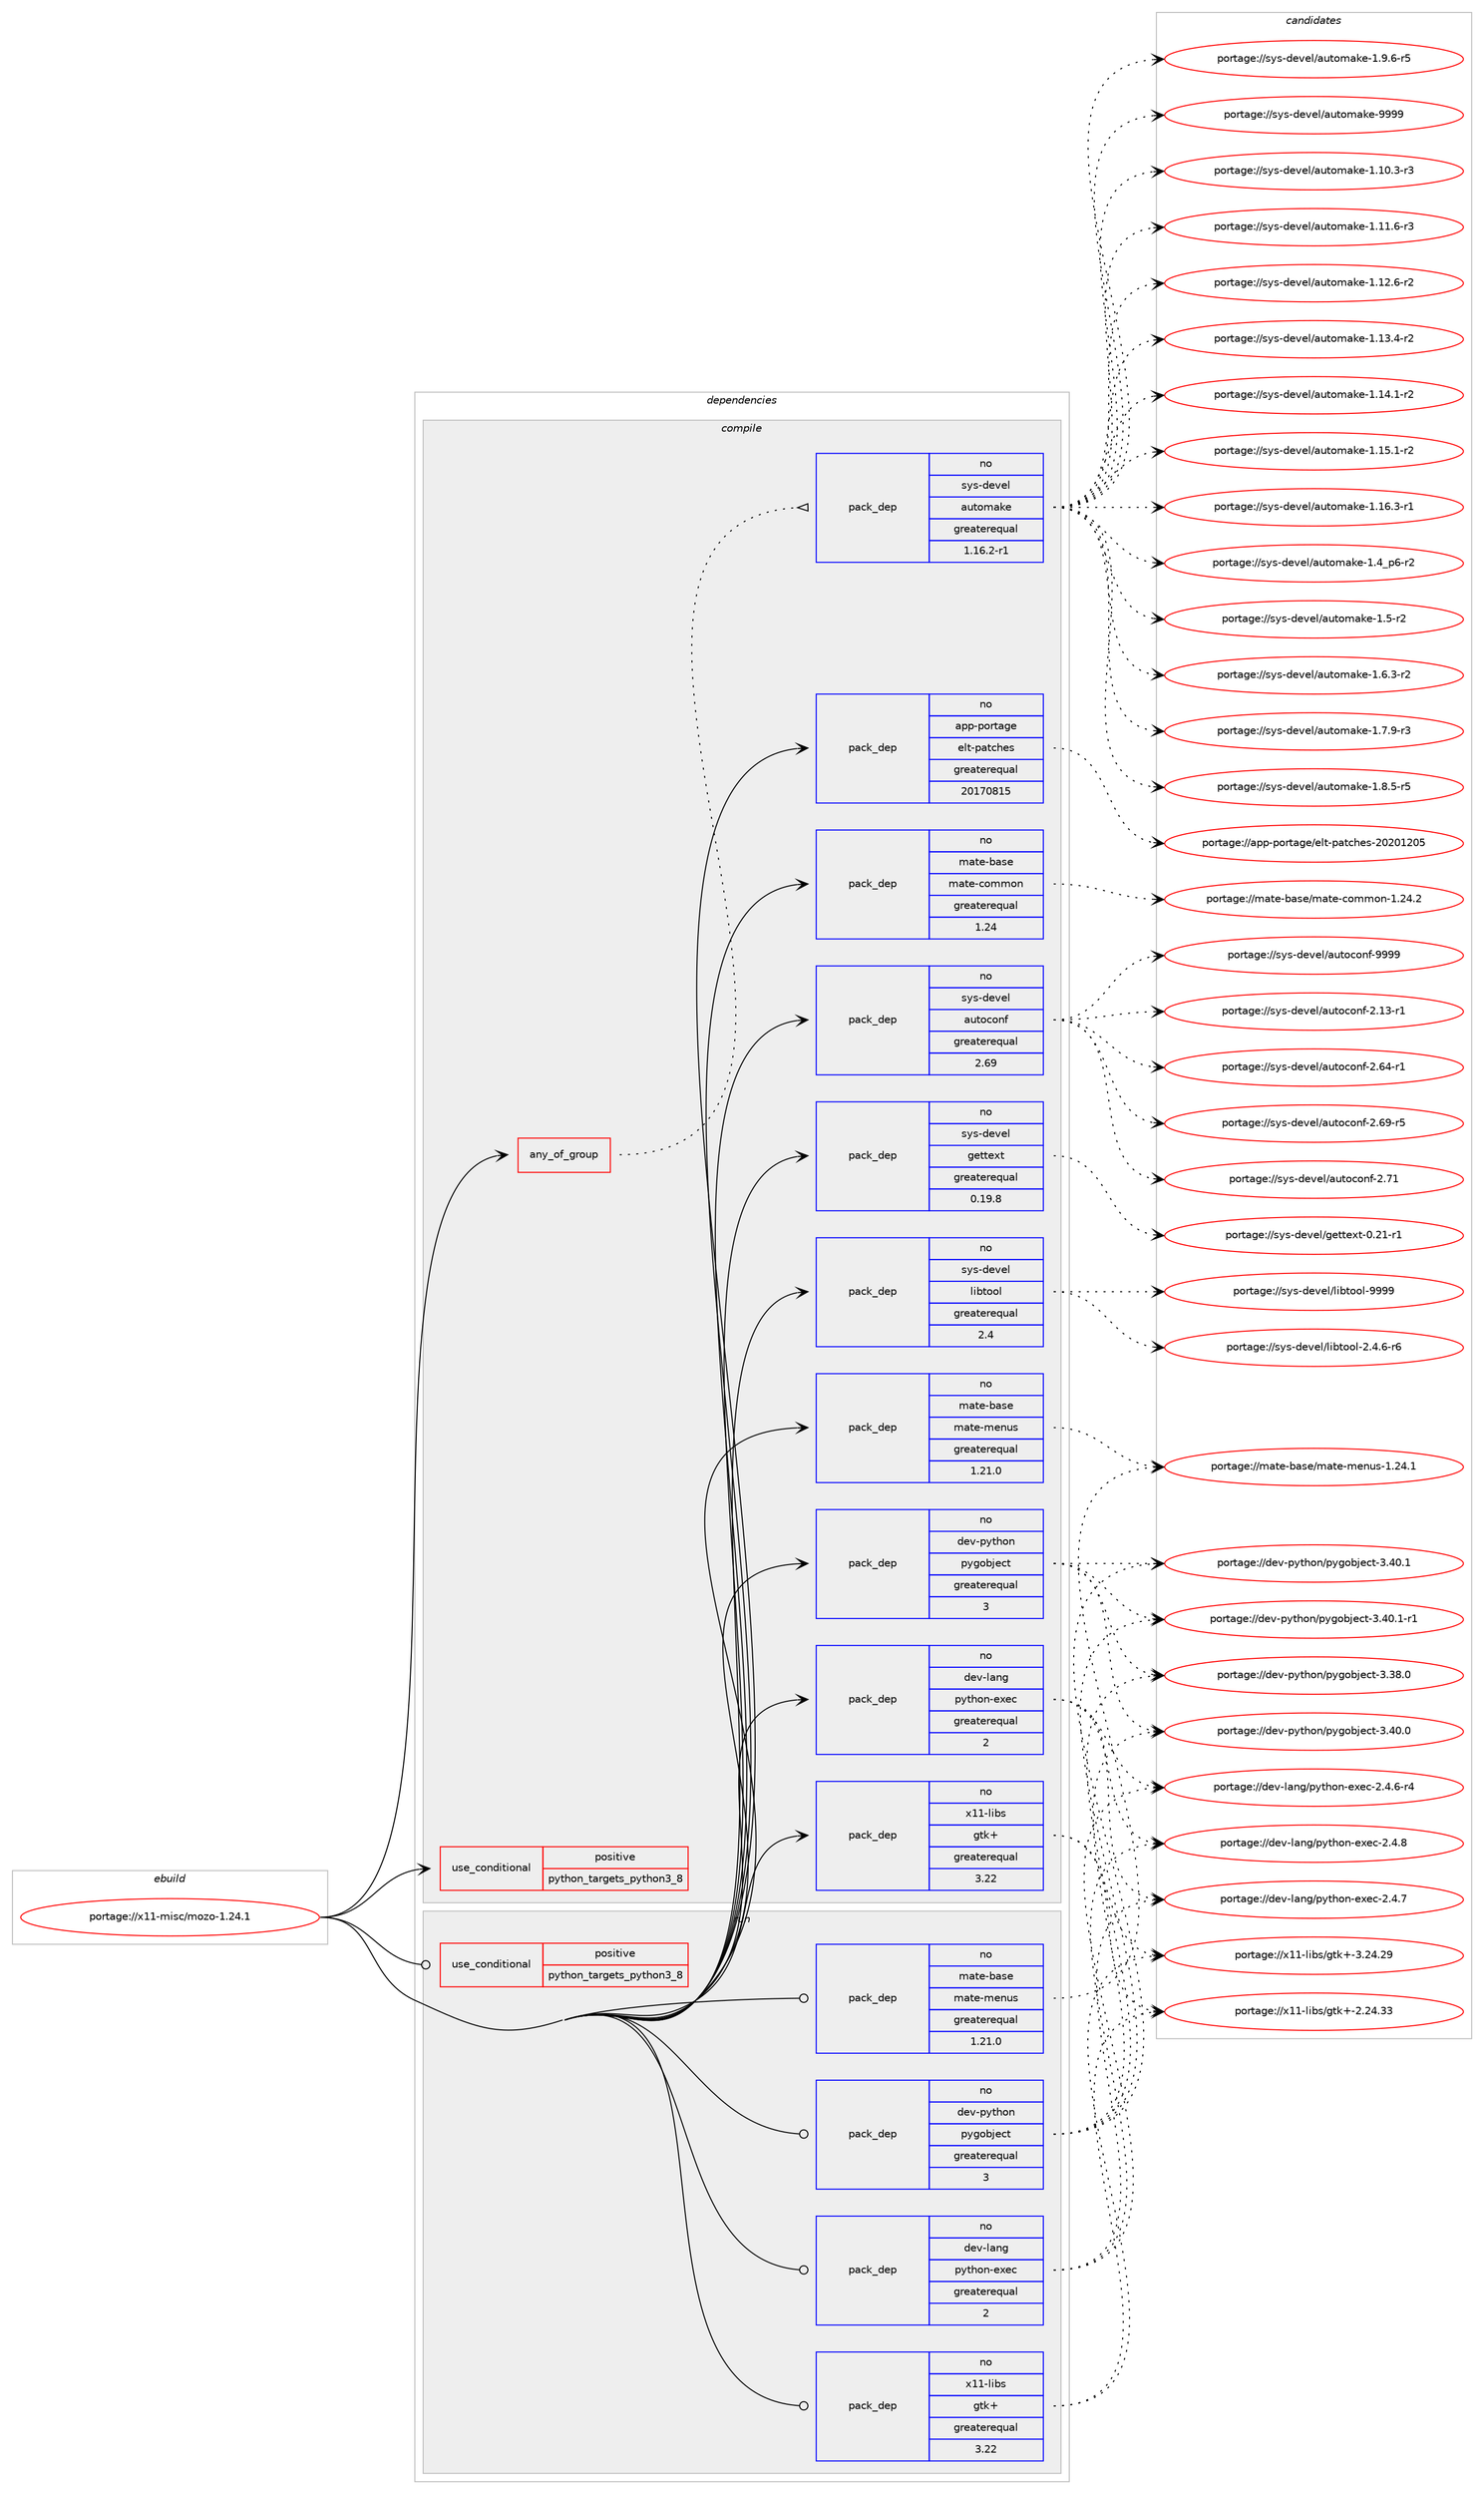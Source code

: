 digraph prolog {

# *************
# Graph options
# *************

newrank=true;
concentrate=true;
compound=true;
graph [rankdir=LR,fontname=Helvetica,fontsize=10,ranksep=1.5];#, ranksep=2.5, nodesep=0.2];
edge  [arrowhead=vee];
node  [fontname=Helvetica,fontsize=10];

# **********
# The ebuild
# **********

subgraph cluster_leftcol {
color=gray;
rank=same;
label=<<i>ebuild</i>>;
id [label="portage://x11-misc/mozo-1.24.1", color=red, width=4, href="../x11-misc/mozo-1.24.1.svg"];
}

# ****************
# The dependencies
# ****************

subgraph cluster_midcol {
color=gray;
label=<<i>dependencies</i>>;
subgraph cluster_compile {
fillcolor="#eeeeee";
style=filled;
label=<<i>compile</i>>;
subgraph any14 {
dependency448 [label=<<TABLE BORDER="0" CELLBORDER="1" CELLSPACING="0" CELLPADDING="4"><TR><TD CELLPADDING="10">any_of_group</TD></TR></TABLE>>, shape=none, color=red];subgraph pack274 {
dependency449 [label=<<TABLE BORDER="0" CELLBORDER="1" CELLSPACING="0" CELLPADDING="4" WIDTH="220"><TR><TD ROWSPAN="6" CELLPADDING="30">pack_dep</TD></TR><TR><TD WIDTH="110">no</TD></TR><TR><TD>sys-devel</TD></TR><TR><TD>automake</TD></TR><TR><TD>greaterequal</TD></TR><TR><TD>1.16.2-r1</TD></TR></TABLE>>, shape=none, color=blue];
}
dependency448:e -> dependency449:w [weight=20,style="dotted",arrowhead="oinv"];
}
id:e -> dependency448:w [weight=20,style="solid",arrowhead="vee"];
subgraph cond162 {
dependency450 [label=<<TABLE BORDER="0" CELLBORDER="1" CELLSPACING="0" CELLPADDING="4"><TR><TD ROWSPAN="3" CELLPADDING="10">use_conditional</TD></TR><TR><TD>positive</TD></TR><TR><TD>python_targets_python3_8</TD></TR></TABLE>>, shape=none, color=red];
# *** BEGIN UNKNOWN DEPENDENCY TYPE (TODO) ***
# dependency450 -> package_dependency(portage://x11-misc/mozo-1.24.1,install,no,dev-lang,python,none,[,,],[slot(3.8)],[use(enable(xml),none)])
# *** END UNKNOWN DEPENDENCY TYPE (TODO) ***

}
id:e -> dependency450:w [weight=20,style="solid",arrowhead="vee"];
# *** BEGIN UNKNOWN DEPENDENCY TYPE (TODO) ***
# id -> package_dependency(portage://x11-misc/mozo-1.24.1,install,no,app-arch,xz-utils,none,[,,],[],[])
# *** END UNKNOWN DEPENDENCY TYPE (TODO) ***

subgraph pack275 {
dependency451 [label=<<TABLE BORDER="0" CELLBORDER="1" CELLSPACING="0" CELLPADDING="4" WIDTH="220"><TR><TD ROWSPAN="6" CELLPADDING="30">pack_dep</TD></TR><TR><TD WIDTH="110">no</TD></TR><TR><TD>app-portage</TD></TR><TR><TD>elt-patches</TD></TR><TR><TD>greaterequal</TD></TR><TR><TD>20170815</TD></TR></TABLE>>, shape=none, color=blue];
}
id:e -> dependency451:w [weight=20,style="solid",arrowhead="vee"];
subgraph pack276 {
dependency452 [label=<<TABLE BORDER="0" CELLBORDER="1" CELLSPACING="0" CELLPADDING="4" WIDTH="220"><TR><TD ROWSPAN="6" CELLPADDING="30">pack_dep</TD></TR><TR><TD WIDTH="110">no</TD></TR><TR><TD>dev-lang</TD></TR><TR><TD>python-exec</TD></TR><TR><TD>greaterequal</TD></TR><TR><TD>2</TD></TR></TABLE>>, shape=none, color=blue];
}
id:e -> dependency452:w [weight=20,style="solid",arrowhead="vee"];
subgraph pack277 {
dependency453 [label=<<TABLE BORDER="0" CELLBORDER="1" CELLSPACING="0" CELLPADDING="4" WIDTH="220"><TR><TD ROWSPAN="6" CELLPADDING="30">pack_dep</TD></TR><TR><TD WIDTH="110">no</TD></TR><TR><TD>dev-python</TD></TR><TR><TD>pygobject</TD></TR><TR><TD>greaterequal</TD></TR><TR><TD>3</TD></TR></TABLE>>, shape=none, color=blue];
}
id:e -> dependency453:w [weight=20,style="solid",arrowhead="vee"];
# *** BEGIN UNKNOWN DEPENDENCY TYPE (TODO) ***
# id -> package_dependency(portage://x11-misc/mozo-1.24.1,install,no,dev-util,desktop-file-utils,none,[,,],[],[])
# *** END UNKNOWN DEPENDENCY TYPE (TODO) ***

subgraph pack278 {
dependency454 [label=<<TABLE BORDER="0" CELLBORDER="1" CELLSPACING="0" CELLPADDING="4" WIDTH="220"><TR><TD ROWSPAN="6" CELLPADDING="30">pack_dep</TD></TR><TR><TD WIDTH="110">no</TD></TR><TR><TD>mate-base</TD></TR><TR><TD>mate-common</TD></TR><TR><TD>greaterequal</TD></TR><TR><TD>1.24</TD></TR></TABLE>>, shape=none, color=blue];
}
id:e -> dependency454:w [weight=20,style="solid",arrowhead="vee"];
subgraph pack279 {
dependency455 [label=<<TABLE BORDER="0" CELLBORDER="1" CELLSPACING="0" CELLPADDING="4" WIDTH="220"><TR><TD ROWSPAN="6" CELLPADDING="30">pack_dep</TD></TR><TR><TD WIDTH="110">no</TD></TR><TR><TD>mate-base</TD></TR><TR><TD>mate-menus</TD></TR><TR><TD>greaterequal</TD></TR><TR><TD>1.21.0</TD></TR></TABLE>>, shape=none, color=blue];
}
id:e -> dependency455:w [weight=20,style="solid",arrowhead="vee"];
subgraph pack280 {
dependency456 [label=<<TABLE BORDER="0" CELLBORDER="1" CELLSPACING="0" CELLPADDING="4" WIDTH="220"><TR><TD ROWSPAN="6" CELLPADDING="30">pack_dep</TD></TR><TR><TD WIDTH="110">no</TD></TR><TR><TD>sys-devel</TD></TR><TR><TD>autoconf</TD></TR><TR><TD>greaterequal</TD></TR><TR><TD>2.69</TD></TR></TABLE>>, shape=none, color=blue];
}
id:e -> dependency456:w [weight=20,style="solid",arrowhead="vee"];
subgraph pack281 {
dependency457 [label=<<TABLE BORDER="0" CELLBORDER="1" CELLSPACING="0" CELLPADDING="4" WIDTH="220"><TR><TD ROWSPAN="6" CELLPADDING="30">pack_dep</TD></TR><TR><TD WIDTH="110">no</TD></TR><TR><TD>sys-devel</TD></TR><TR><TD>gettext</TD></TR><TR><TD>greaterequal</TD></TR><TR><TD>0.19.8</TD></TR></TABLE>>, shape=none, color=blue];
}
id:e -> dependency457:w [weight=20,style="solid",arrowhead="vee"];
# *** BEGIN UNKNOWN DEPENDENCY TYPE (TODO) ***
# id -> package_dependency(portage://x11-misc/mozo-1.24.1,install,no,sys-devel,gnuconfig,none,[,,],[],[])
# *** END UNKNOWN DEPENDENCY TYPE (TODO) ***

subgraph pack282 {
dependency458 [label=<<TABLE BORDER="0" CELLBORDER="1" CELLSPACING="0" CELLPADDING="4" WIDTH="220"><TR><TD ROWSPAN="6" CELLPADDING="30">pack_dep</TD></TR><TR><TD WIDTH="110">no</TD></TR><TR><TD>sys-devel</TD></TR><TR><TD>libtool</TD></TR><TR><TD>greaterequal</TD></TR><TR><TD>2.4</TD></TR></TABLE>>, shape=none, color=blue];
}
id:e -> dependency458:w [weight=20,style="solid",arrowhead="vee"];
# *** BEGIN UNKNOWN DEPENDENCY TYPE (TODO) ***
# id -> package_dependency(portage://x11-misc/mozo-1.24.1,install,no,virtual,pkgconfig,none,[,,],[],[])
# *** END UNKNOWN DEPENDENCY TYPE (TODO) ***

# *** BEGIN UNKNOWN DEPENDENCY TYPE (TODO) ***
# id -> package_dependency(portage://x11-misc/mozo-1.24.1,install,no,x11-libs,gdk-pixbuf,none,[,,],[slot(2)],[use(enable(introspection),none)])
# *** END UNKNOWN DEPENDENCY TYPE (TODO) ***

subgraph pack283 {
dependency459 [label=<<TABLE BORDER="0" CELLBORDER="1" CELLSPACING="0" CELLPADDING="4" WIDTH="220"><TR><TD ROWSPAN="6" CELLPADDING="30">pack_dep</TD></TR><TR><TD WIDTH="110">no</TD></TR><TR><TD>x11-libs</TD></TR><TR><TD>gtk+</TD></TR><TR><TD>greaterequal</TD></TR><TR><TD>3.22</TD></TR></TABLE>>, shape=none, color=blue];
}
id:e -> dependency459:w [weight=20,style="solid",arrowhead="vee"];
# *** BEGIN UNKNOWN DEPENDENCY TYPE (TODO) ***
# id -> package_dependency(portage://x11-misc/mozo-1.24.1,install,no,x11-misc,shared-mime-info,none,[,,],[],[])
# *** END UNKNOWN DEPENDENCY TYPE (TODO) ***

# *** BEGIN UNKNOWN DEPENDENCY TYPE (TODO) ***
# id -> package_dependency(portage://x11-misc/mozo-1.24.1,install,strong,x11-misc,mate-menu-editor,none,[,,],[],[])
# *** END UNKNOWN DEPENDENCY TYPE (TODO) ***

}
subgraph cluster_compileandrun {
fillcolor="#eeeeee";
style=filled;
label=<<i>compile and run</i>>;
}
subgraph cluster_run {
fillcolor="#eeeeee";
style=filled;
label=<<i>run</i>>;
subgraph cond163 {
dependency460 [label=<<TABLE BORDER="0" CELLBORDER="1" CELLSPACING="0" CELLPADDING="4"><TR><TD ROWSPAN="3" CELLPADDING="10">use_conditional</TD></TR><TR><TD>positive</TD></TR><TR><TD>python_targets_python3_8</TD></TR></TABLE>>, shape=none, color=red];
# *** BEGIN UNKNOWN DEPENDENCY TYPE (TODO) ***
# dependency460 -> package_dependency(portage://x11-misc/mozo-1.24.1,run,no,dev-lang,python,none,[,,],[slot(3.8)],[use(enable(xml),none)])
# *** END UNKNOWN DEPENDENCY TYPE (TODO) ***

}
id:e -> dependency460:w [weight=20,style="solid",arrowhead="odot"];
subgraph pack284 {
dependency461 [label=<<TABLE BORDER="0" CELLBORDER="1" CELLSPACING="0" CELLPADDING="4" WIDTH="220"><TR><TD ROWSPAN="6" CELLPADDING="30">pack_dep</TD></TR><TR><TD WIDTH="110">no</TD></TR><TR><TD>dev-lang</TD></TR><TR><TD>python-exec</TD></TR><TR><TD>greaterequal</TD></TR><TR><TD>2</TD></TR></TABLE>>, shape=none, color=blue];
}
id:e -> dependency461:w [weight=20,style="solid",arrowhead="odot"];
subgraph pack285 {
dependency462 [label=<<TABLE BORDER="0" CELLBORDER="1" CELLSPACING="0" CELLPADDING="4" WIDTH="220"><TR><TD ROWSPAN="6" CELLPADDING="30">pack_dep</TD></TR><TR><TD WIDTH="110">no</TD></TR><TR><TD>dev-python</TD></TR><TR><TD>pygobject</TD></TR><TR><TD>greaterequal</TD></TR><TR><TD>3</TD></TR></TABLE>>, shape=none, color=blue];
}
id:e -> dependency462:w [weight=20,style="solid",arrowhead="odot"];
subgraph pack286 {
dependency463 [label=<<TABLE BORDER="0" CELLBORDER="1" CELLSPACING="0" CELLPADDING="4" WIDTH="220"><TR><TD ROWSPAN="6" CELLPADDING="30">pack_dep</TD></TR><TR><TD WIDTH="110">no</TD></TR><TR><TD>mate-base</TD></TR><TR><TD>mate-menus</TD></TR><TR><TD>greaterequal</TD></TR><TR><TD>1.21.0</TD></TR></TABLE>>, shape=none, color=blue];
}
id:e -> dependency463:w [weight=20,style="solid",arrowhead="odot"];
# *** BEGIN UNKNOWN DEPENDENCY TYPE (TODO) ***
# id -> package_dependency(portage://x11-misc/mozo-1.24.1,run,no,virtual,libintl,none,[,,],[],[])
# *** END UNKNOWN DEPENDENCY TYPE (TODO) ***

# *** BEGIN UNKNOWN DEPENDENCY TYPE (TODO) ***
# id -> package_dependency(portage://x11-misc/mozo-1.24.1,run,no,x11-libs,gdk-pixbuf,none,[,,],[slot(2)],[use(enable(introspection),none)])
# *** END UNKNOWN DEPENDENCY TYPE (TODO) ***

subgraph pack287 {
dependency464 [label=<<TABLE BORDER="0" CELLBORDER="1" CELLSPACING="0" CELLPADDING="4" WIDTH="220"><TR><TD ROWSPAN="6" CELLPADDING="30">pack_dep</TD></TR><TR><TD WIDTH="110">no</TD></TR><TR><TD>x11-libs</TD></TR><TR><TD>gtk+</TD></TR><TR><TD>greaterequal</TD></TR><TR><TD>3.22</TD></TR></TABLE>>, shape=none, color=blue];
}
id:e -> dependency464:w [weight=20,style="solid",arrowhead="odot"];
# *** BEGIN UNKNOWN DEPENDENCY TYPE (TODO) ***
# id -> package_dependency(portage://x11-misc/mozo-1.24.1,run,strong,x11-misc,mate-menu-editor,none,[,,],[],[])
# *** END UNKNOWN DEPENDENCY TYPE (TODO) ***

}
}

# **************
# The candidates
# **************

subgraph cluster_choices {
rank=same;
color=gray;
label=<<i>candidates</i>>;

subgraph choice274 {
color=black;
nodesep=1;
choice11512111545100101118101108479711711611110997107101454946494846514511451 [label="portage://sys-devel/automake-1.10.3-r3", color=red, width=4,href="../sys-devel/automake-1.10.3-r3.svg"];
choice11512111545100101118101108479711711611110997107101454946494946544511451 [label="portage://sys-devel/automake-1.11.6-r3", color=red, width=4,href="../sys-devel/automake-1.11.6-r3.svg"];
choice11512111545100101118101108479711711611110997107101454946495046544511450 [label="portage://sys-devel/automake-1.12.6-r2", color=red, width=4,href="../sys-devel/automake-1.12.6-r2.svg"];
choice11512111545100101118101108479711711611110997107101454946495146524511450 [label="portage://sys-devel/automake-1.13.4-r2", color=red, width=4,href="../sys-devel/automake-1.13.4-r2.svg"];
choice11512111545100101118101108479711711611110997107101454946495246494511450 [label="portage://sys-devel/automake-1.14.1-r2", color=red, width=4,href="../sys-devel/automake-1.14.1-r2.svg"];
choice11512111545100101118101108479711711611110997107101454946495346494511450 [label="portage://sys-devel/automake-1.15.1-r2", color=red, width=4,href="../sys-devel/automake-1.15.1-r2.svg"];
choice11512111545100101118101108479711711611110997107101454946495446514511449 [label="portage://sys-devel/automake-1.16.3-r1", color=red, width=4,href="../sys-devel/automake-1.16.3-r1.svg"];
choice115121115451001011181011084797117116111109971071014549465295112544511450 [label="portage://sys-devel/automake-1.4_p6-r2", color=red, width=4,href="../sys-devel/automake-1.4_p6-r2.svg"];
choice11512111545100101118101108479711711611110997107101454946534511450 [label="portage://sys-devel/automake-1.5-r2", color=red, width=4,href="../sys-devel/automake-1.5-r2.svg"];
choice115121115451001011181011084797117116111109971071014549465446514511450 [label="portage://sys-devel/automake-1.6.3-r2", color=red, width=4,href="../sys-devel/automake-1.6.3-r2.svg"];
choice115121115451001011181011084797117116111109971071014549465546574511451 [label="portage://sys-devel/automake-1.7.9-r3", color=red, width=4,href="../sys-devel/automake-1.7.9-r3.svg"];
choice115121115451001011181011084797117116111109971071014549465646534511453 [label="portage://sys-devel/automake-1.8.5-r5", color=red, width=4,href="../sys-devel/automake-1.8.5-r5.svg"];
choice115121115451001011181011084797117116111109971071014549465746544511453 [label="portage://sys-devel/automake-1.9.6-r5", color=red, width=4,href="../sys-devel/automake-1.9.6-r5.svg"];
choice115121115451001011181011084797117116111109971071014557575757 [label="portage://sys-devel/automake-9999", color=red, width=4,href="../sys-devel/automake-9999.svg"];
dependency449:e -> choice11512111545100101118101108479711711611110997107101454946494846514511451:w [style=dotted,weight="100"];
dependency449:e -> choice11512111545100101118101108479711711611110997107101454946494946544511451:w [style=dotted,weight="100"];
dependency449:e -> choice11512111545100101118101108479711711611110997107101454946495046544511450:w [style=dotted,weight="100"];
dependency449:e -> choice11512111545100101118101108479711711611110997107101454946495146524511450:w [style=dotted,weight="100"];
dependency449:e -> choice11512111545100101118101108479711711611110997107101454946495246494511450:w [style=dotted,weight="100"];
dependency449:e -> choice11512111545100101118101108479711711611110997107101454946495346494511450:w [style=dotted,weight="100"];
dependency449:e -> choice11512111545100101118101108479711711611110997107101454946495446514511449:w [style=dotted,weight="100"];
dependency449:e -> choice115121115451001011181011084797117116111109971071014549465295112544511450:w [style=dotted,weight="100"];
dependency449:e -> choice11512111545100101118101108479711711611110997107101454946534511450:w [style=dotted,weight="100"];
dependency449:e -> choice115121115451001011181011084797117116111109971071014549465446514511450:w [style=dotted,weight="100"];
dependency449:e -> choice115121115451001011181011084797117116111109971071014549465546574511451:w [style=dotted,weight="100"];
dependency449:e -> choice115121115451001011181011084797117116111109971071014549465646534511453:w [style=dotted,weight="100"];
dependency449:e -> choice115121115451001011181011084797117116111109971071014549465746544511453:w [style=dotted,weight="100"];
dependency449:e -> choice115121115451001011181011084797117116111109971071014557575757:w [style=dotted,weight="100"];
}
subgraph choice275 {
color=black;
nodesep=1;
choice97112112451121111141169710310147101108116451129711699104101115455048504849504853 [label="portage://app-portage/elt-patches-20201205", color=red, width=4,href="../app-portage/elt-patches-20201205.svg"];
dependency451:e -> choice97112112451121111141169710310147101108116451129711699104101115455048504849504853:w [style=dotted,weight="100"];
}
subgraph choice276 {
color=black;
nodesep=1;
choice10010111845108971101034711212111610411111045101120101994550465246544511452 [label="portage://dev-lang/python-exec-2.4.6-r4", color=red, width=4,href="../dev-lang/python-exec-2.4.6-r4.svg"];
choice1001011184510897110103471121211161041111104510112010199455046524655 [label="portage://dev-lang/python-exec-2.4.7", color=red, width=4,href="../dev-lang/python-exec-2.4.7.svg"];
choice1001011184510897110103471121211161041111104510112010199455046524656 [label="portage://dev-lang/python-exec-2.4.8", color=red, width=4,href="../dev-lang/python-exec-2.4.8.svg"];
dependency452:e -> choice10010111845108971101034711212111610411111045101120101994550465246544511452:w [style=dotted,weight="100"];
dependency452:e -> choice1001011184510897110103471121211161041111104510112010199455046524655:w [style=dotted,weight="100"];
dependency452:e -> choice1001011184510897110103471121211161041111104510112010199455046524656:w [style=dotted,weight="100"];
}
subgraph choice277 {
color=black;
nodesep=1;
choice1001011184511212111610411111047112121103111981061019911645514651564648 [label="portage://dev-python/pygobject-3.38.0", color=red, width=4,href="../dev-python/pygobject-3.38.0.svg"];
choice1001011184511212111610411111047112121103111981061019911645514652484648 [label="portage://dev-python/pygobject-3.40.0", color=red, width=4,href="../dev-python/pygobject-3.40.0.svg"];
choice1001011184511212111610411111047112121103111981061019911645514652484649 [label="portage://dev-python/pygobject-3.40.1", color=red, width=4,href="../dev-python/pygobject-3.40.1.svg"];
choice10010111845112121116104111110471121211031119810610199116455146524846494511449 [label="portage://dev-python/pygobject-3.40.1-r1", color=red, width=4,href="../dev-python/pygobject-3.40.1-r1.svg"];
dependency453:e -> choice1001011184511212111610411111047112121103111981061019911645514651564648:w [style=dotted,weight="100"];
dependency453:e -> choice1001011184511212111610411111047112121103111981061019911645514652484648:w [style=dotted,weight="100"];
dependency453:e -> choice1001011184511212111610411111047112121103111981061019911645514652484649:w [style=dotted,weight="100"];
dependency453:e -> choice10010111845112121116104111110471121211031119810610199116455146524846494511449:w [style=dotted,weight="100"];
}
subgraph choice278 {
color=black;
nodesep=1;
choice109971161014598971151014710997116101459911110910911111045494650524650 [label="portage://mate-base/mate-common-1.24.2", color=red, width=4,href="../mate-base/mate-common-1.24.2.svg"];
dependency454:e -> choice109971161014598971151014710997116101459911110910911111045494650524650:w [style=dotted,weight="100"];
}
subgraph choice279 {
color=black;
nodesep=1;
choice1099711610145989711510147109971161014510910111011711545494650524649 [label="portage://mate-base/mate-menus-1.24.1", color=red, width=4,href="../mate-base/mate-menus-1.24.1.svg"];
dependency455:e -> choice1099711610145989711510147109971161014510910111011711545494650524649:w [style=dotted,weight="100"];
}
subgraph choice280 {
color=black;
nodesep=1;
choice1151211154510010111810110847971171161119911111010245504649514511449 [label="portage://sys-devel/autoconf-2.13-r1", color=red, width=4,href="../sys-devel/autoconf-2.13-r1.svg"];
choice1151211154510010111810110847971171161119911111010245504654524511449 [label="portage://sys-devel/autoconf-2.64-r1", color=red, width=4,href="../sys-devel/autoconf-2.64-r1.svg"];
choice1151211154510010111810110847971171161119911111010245504654574511453 [label="portage://sys-devel/autoconf-2.69-r5", color=red, width=4,href="../sys-devel/autoconf-2.69-r5.svg"];
choice115121115451001011181011084797117116111991111101024550465549 [label="portage://sys-devel/autoconf-2.71", color=red, width=4,href="../sys-devel/autoconf-2.71.svg"];
choice115121115451001011181011084797117116111991111101024557575757 [label="portage://sys-devel/autoconf-9999", color=red, width=4,href="../sys-devel/autoconf-9999.svg"];
dependency456:e -> choice1151211154510010111810110847971171161119911111010245504649514511449:w [style=dotted,weight="100"];
dependency456:e -> choice1151211154510010111810110847971171161119911111010245504654524511449:w [style=dotted,weight="100"];
dependency456:e -> choice1151211154510010111810110847971171161119911111010245504654574511453:w [style=dotted,weight="100"];
dependency456:e -> choice115121115451001011181011084797117116111991111101024550465549:w [style=dotted,weight="100"];
dependency456:e -> choice115121115451001011181011084797117116111991111101024557575757:w [style=dotted,weight="100"];
}
subgraph choice281 {
color=black;
nodesep=1;
choice115121115451001011181011084710310111611610112011645484650494511449 [label="portage://sys-devel/gettext-0.21-r1", color=red, width=4,href="../sys-devel/gettext-0.21-r1.svg"];
dependency457:e -> choice115121115451001011181011084710310111611610112011645484650494511449:w [style=dotted,weight="100"];
}
subgraph choice282 {
color=black;
nodesep=1;
choice1151211154510010111810110847108105981161111111084550465246544511454 [label="portage://sys-devel/libtool-2.4.6-r6", color=red, width=4,href="../sys-devel/libtool-2.4.6-r6.svg"];
choice1151211154510010111810110847108105981161111111084557575757 [label="portage://sys-devel/libtool-9999", color=red, width=4,href="../sys-devel/libtool-9999.svg"];
dependency458:e -> choice1151211154510010111810110847108105981161111111084550465246544511454:w [style=dotted,weight="100"];
dependency458:e -> choice1151211154510010111810110847108105981161111111084557575757:w [style=dotted,weight="100"];
}
subgraph choice283 {
color=black;
nodesep=1;
choice1204949451081059811547103116107434550465052465151 [label="portage://x11-libs/gtk+-2.24.33", color=red, width=4,href="../x11-libs/gtk+-2.24.33.svg"];
choice1204949451081059811547103116107434551465052465057 [label="portage://x11-libs/gtk+-3.24.29", color=red, width=4,href="../x11-libs/gtk+-3.24.29.svg"];
dependency459:e -> choice1204949451081059811547103116107434550465052465151:w [style=dotted,weight="100"];
dependency459:e -> choice1204949451081059811547103116107434551465052465057:w [style=dotted,weight="100"];
}
subgraph choice284 {
color=black;
nodesep=1;
choice10010111845108971101034711212111610411111045101120101994550465246544511452 [label="portage://dev-lang/python-exec-2.4.6-r4", color=red, width=4,href="../dev-lang/python-exec-2.4.6-r4.svg"];
choice1001011184510897110103471121211161041111104510112010199455046524655 [label="portage://dev-lang/python-exec-2.4.7", color=red, width=4,href="../dev-lang/python-exec-2.4.7.svg"];
choice1001011184510897110103471121211161041111104510112010199455046524656 [label="portage://dev-lang/python-exec-2.4.8", color=red, width=4,href="../dev-lang/python-exec-2.4.8.svg"];
dependency461:e -> choice10010111845108971101034711212111610411111045101120101994550465246544511452:w [style=dotted,weight="100"];
dependency461:e -> choice1001011184510897110103471121211161041111104510112010199455046524655:w [style=dotted,weight="100"];
dependency461:e -> choice1001011184510897110103471121211161041111104510112010199455046524656:w [style=dotted,weight="100"];
}
subgraph choice285 {
color=black;
nodesep=1;
choice1001011184511212111610411111047112121103111981061019911645514651564648 [label="portage://dev-python/pygobject-3.38.0", color=red, width=4,href="../dev-python/pygobject-3.38.0.svg"];
choice1001011184511212111610411111047112121103111981061019911645514652484648 [label="portage://dev-python/pygobject-3.40.0", color=red, width=4,href="../dev-python/pygobject-3.40.0.svg"];
choice1001011184511212111610411111047112121103111981061019911645514652484649 [label="portage://dev-python/pygobject-3.40.1", color=red, width=4,href="../dev-python/pygobject-3.40.1.svg"];
choice10010111845112121116104111110471121211031119810610199116455146524846494511449 [label="portage://dev-python/pygobject-3.40.1-r1", color=red, width=4,href="../dev-python/pygobject-3.40.1-r1.svg"];
dependency462:e -> choice1001011184511212111610411111047112121103111981061019911645514651564648:w [style=dotted,weight="100"];
dependency462:e -> choice1001011184511212111610411111047112121103111981061019911645514652484648:w [style=dotted,weight="100"];
dependency462:e -> choice1001011184511212111610411111047112121103111981061019911645514652484649:w [style=dotted,weight="100"];
dependency462:e -> choice10010111845112121116104111110471121211031119810610199116455146524846494511449:w [style=dotted,weight="100"];
}
subgraph choice286 {
color=black;
nodesep=1;
choice1099711610145989711510147109971161014510910111011711545494650524649 [label="portage://mate-base/mate-menus-1.24.1", color=red, width=4,href="../mate-base/mate-menus-1.24.1.svg"];
dependency463:e -> choice1099711610145989711510147109971161014510910111011711545494650524649:w [style=dotted,weight="100"];
}
subgraph choice287 {
color=black;
nodesep=1;
choice1204949451081059811547103116107434550465052465151 [label="portage://x11-libs/gtk+-2.24.33", color=red, width=4,href="../x11-libs/gtk+-2.24.33.svg"];
choice1204949451081059811547103116107434551465052465057 [label="portage://x11-libs/gtk+-3.24.29", color=red, width=4,href="../x11-libs/gtk+-3.24.29.svg"];
dependency464:e -> choice1204949451081059811547103116107434550465052465151:w [style=dotted,weight="100"];
dependency464:e -> choice1204949451081059811547103116107434551465052465057:w [style=dotted,weight="100"];
}
}

}
